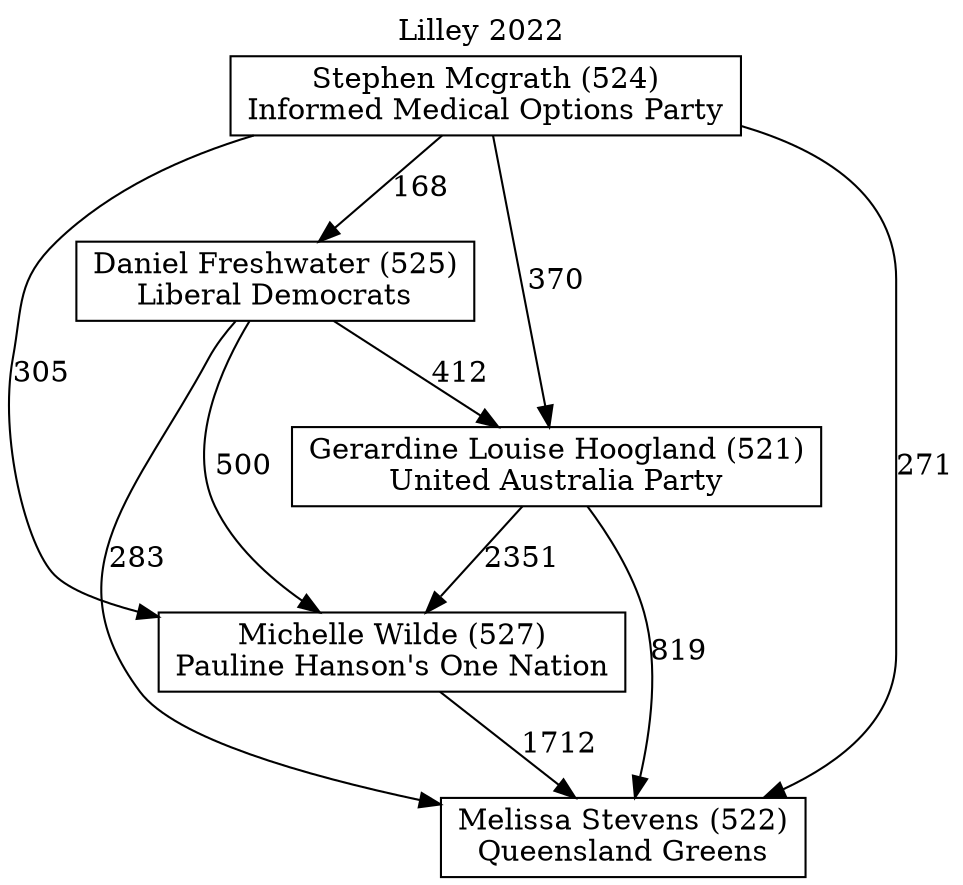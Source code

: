 // House preference flow
digraph "Melissa Stevens (522)_Lilley_2022" {
	graph [label="Lilley 2022" labelloc=t mclimit=10]
	node [shape=box]
	"Daniel Freshwater (525)" [label="Daniel Freshwater (525)
Liberal Democrats"]
	"Stephen Mcgrath (524)" [label="Stephen Mcgrath (524)
Informed Medical Options Party"]
	"Gerardine Louise Hoogland (521)" [label="Gerardine Louise Hoogland (521)
United Australia Party"]
	"Michelle Wilde (527)" [label="Michelle Wilde (527)
Pauline Hanson's One Nation"]
	"Melissa Stevens (522)" [label="Melissa Stevens (522)
Queensland Greens"]
	"Daniel Freshwater (525)" -> "Gerardine Louise Hoogland (521)" [label=412]
	"Daniel Freshwater (525)" -> "Michelle Wilde (527)" [label=500]
	"Michelle Wilde (527)" -> "Melissa Stevens (522)" [label=1712]
	"Gerardine Louise Hoogland (521)" -> "Melissa Stevens (522)" [label=819]
	"Gerardine Louise Hoogland (521)" -> "Michelle Wilde (527)" [label=2351]
	"Stephen Mcgrath (524)" -> "Michelle Wilde (527)" [label=305]
	"Stephen Mcgrath (524)" -> "Gerardine Louise Hoogland (521)" [label=370]
	"Stephen Mcgrath (524)" -> "Melissa Stevens (522)" [label=271]
	"Stephen Mcgrath (524)" -> "Daniel Freshwater (525)" [label=168]
	"Daniel Freshwater (525)" -> "Melissa Stevens (522)" [label=283]
}
